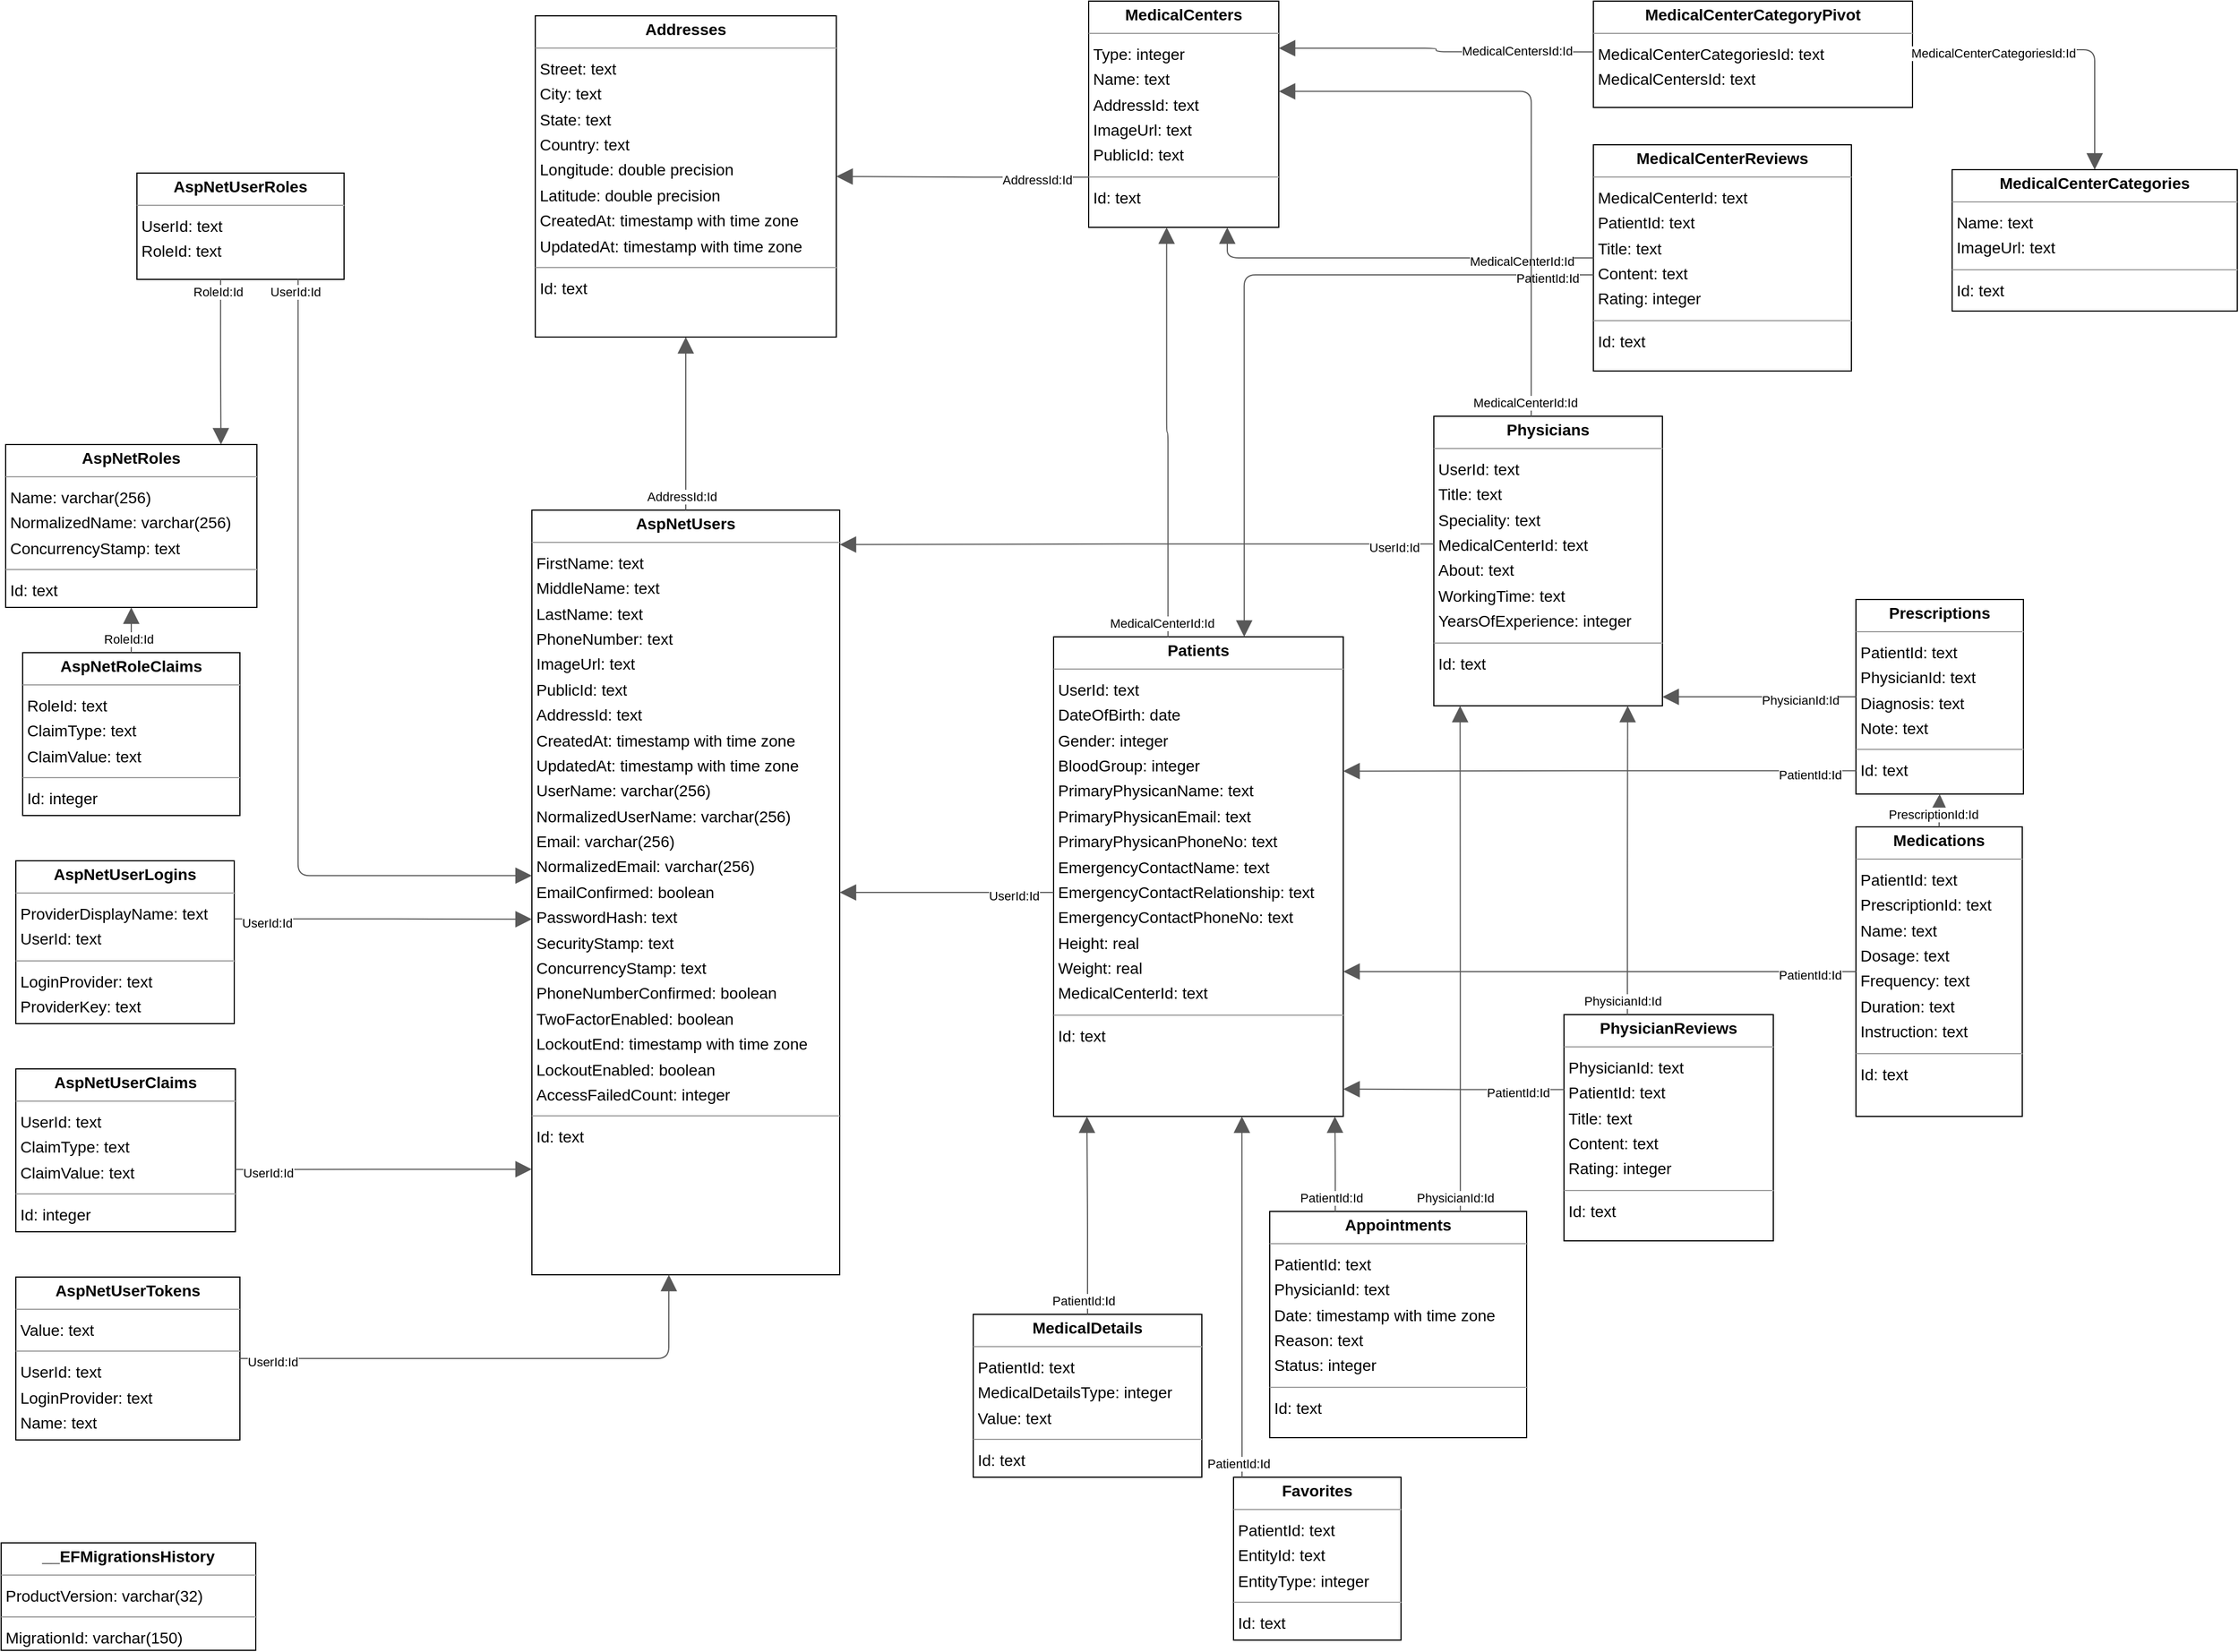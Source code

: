 <mxGraphModel dx="0" dy="0" grid="1" gridSize="10" guides="1" tooltips="1" connect="1" arrows="1" fold="1" page="0" pageScale="1" background="none" math="0" shadow="0">
  <root>
    <mxCell id="0" />
    <mxCell id="1" parent="0" />
    <mxCell id="node15" parent="1" vertex="1" value="&lt;p style=&quot;margin:0px;margin-top:4px;text-align:center;&quot;&gt;&lt;b&gt;Addresses&lt;/b&gt;&lt;/p&gt;&lt;hr size=&quot;1&quot;/&gt;&lt;p style=&quot;margin:0 0 0 4px;line-height:1.6;&quot;&gt; Street: text&lt;br/&gt; City: text&lt;br/&gt; State: text&lt;br/&gt; Country: text&lt;br/&gt; Longitude: double precision&lt;br/&gt; Latitude: double precision&lt;br/&gt; CreatedAt: timestamp with time zone&lt;br/&gt; UpdatedAt: timestamp with time zone&lt;/p&gt;&lt;hr size=&quot;1&quot;/&gt;&lt;p style=&quot;margin:0 0 0 4px;line-height:1.6;&quot;&gt; Id: text&lt;/p&gt;" style="verticalAlign=top;align=left;overflow=fill;fontSize=14;fontFamily=Helvetica;html=1;rounded=0;shadow=0;comic=0;labelBackgroundColor=none;strokeWidth=1;">
      <mxGeometry x="1074" y="-362" width="266" height="284" as="geometry" />
    </mxCell>
    <mxCell id="node14" parent="1" vertex="1" value="&lt;p style=&quot;margin:0px;margin-top:4px;text-align:center;&quot;&gt;&lt;b&gt;Appointments&lt;/b&gt;&lt;/p&gt;&lt;hr size=&quot;1&quot;/&gt;&lt;p style=&quot;margin:0 0 0 4px;line-height:1.6;&quot;&gt; PatientId: text&lt;br/&gt; PhysicianId: text&lt;br/&gt; Date: timestamp with time zone&lt;br/&gt; Reason: text&lt;br/&gt; Status: integer&lt;/p&gt;&lt;hr size=&quot;1&quot;/&gt;&lt;p style=&quot;margin:0 0 0 4px;line-height:1.6;&quot;&gt; Id: text&lt;/p&gt;" style="verticalAlign=top;align=left;overflow=fill;fontSize=14;fontFamily=Helvetica;html=1;rounded=0;shadow=0;comic=0;labelBackgroundColor=none;strokeWidth=1;">
      <mxGeometry x="1723" y="695" width="227" height="200" as="geometry" />
    </mxCell>
    <mxCell id="node5" parent="1" vertex="1" value="&lt;p style=&quot;margin:0px;margin-top:4px;text-align:center;&quot;&gt;&lt;b&gt;AspNetRoleClaims&lt;/b&gt;&lt;/p&gt;&lt;hr size=&quot;1&quot;/&gt;&lt;p style=&quot;margin:0 0 0 4px;line-height:1.6;&quot;&gt; RoleId: text&lt;br/&gt; ClaimType: text&lt;br/&gt; ClaimValue: text&lt;/p&gt;&lt;hr size=&quot;1&quot;/&gt;&lt;p style=&quot;margin:0 0 0 4px;line-height:1.6;&quot;&gt; Id: integer&lt;/p&gt;" style="verticalAlign=top;align=left;overflow=fill;fontSize=14;fontFamily=Helvetica;html=1;rounded=0;shadow=0;comic=0;labelBackgroundColor=none;strokeWidth=1;">
      <mxGeometry x="621" y="201" width="192" height="144" as="geometry" />
    </mxCell>
    <mxCell id="node11" parent="1" vertex="1" value="&lt;p style=&quot;margin:0px;margin-top:4px;text-align:center;&quot;&gt;&lt;b&gt;AspNetRoles&lt;/b&gt;&lt;/p&gt;&lt;hr size=&quot;1&quot;/&gt;&lt;p style=&quot;margin:0 0 0 4px;line-height:1.6;&quot;&gt; Name: varchar(256)&lt;br/&gt; NormalizedName: varchar(256)&lt;br/&gt; ConcurrencyStamp: text&lt;/p&gt;&lt;hr size=&quot;1&quot;/&gt;&lt;p style=&quot;margin:0 0 0 4px;line-height:1.6;&quot;&gt; Id: text&lt;/p&gt;" style="verticalAlign=top;align=left;overflow=fill;fontSize=14;fontFamily=Helvetica;html=1;rounded=0;shadow=0;comic=0;labelBackgroundColor=none;strokeWidth=1;">
      <mxGeometry x="606" y="17" width="222" height="144" as="geometry" />
    </mxCell>
    <mxCell id="node13" parent="1" vertex="1" value="&lt;p style=&quot;margin:0px;margin-top:4px;text-align:center;&quot;&gt;&lt;b&gt;AspNetUserClaims&lt;/b&gt;&lt;/p&gt;&lt;hr size=&quot;1&quot;/&gt;&lt;p style=&quot;margin:0 0 0 4px;line-height:1.6;&quot;&gt; UserId: text&lt;br/&gt; ClaimType: text&lt;br/&gt; ClaimValue: text&lt;/p&gt;&lt;hr size=&quot;1&quot;/&gt;&lt;p style=&quot;margin:0 0 0 4px;line-height:1.6;&quot;&gt; Id: integer&lt;/p&gt;" style="verticalAlign=top;align=left;overflow=fill;fontSize=14;fontFamily=Helvetica;html=1;rounded=0;shadow=0;comic=0;labelBackgroundColor=none;strokeWidth=1;">
      <mxGeometry x="615" y="569" width="194" height="144" as="geometry" />
    </mxCell>
    <mxCell id="node17" parent="1" vertex="1" value="&lt;p style=&quot;margin:0px;margin-top:4px;text-align:center;&quot;&gt;&lt;b&gt;AspNetUserLogins&lt;/b&gt;&lt;/p&gt;&lt;hr size=&quot;1&quot;/&gt;&lt;p style=&quot;margin:0 0 0 4px;line-height:1.6;&quot;&gt; ProviderDisplayName: text&lt;br/&gt; UserId: text&lt;/p&gt;&lt;hr size=&quot;1&quot;/&gt;&lt;p style=&quot;margin:0 0 0 4px;line-height:1.6;&quot;&gt; LoginProvider: text&lt;br/&gt; ProviderKey: text&lt;/p&gt;" style="verticalAlign=top;align=left;overflow=fill;fontSize=14;fontFamily=Helvetica;html=1;rounded=0;shadow=0;comic=0;labelBackgroundColor=none;strokeWidth=1;">
      <mxGeometry x="615" y="385" width="193" height="144" as="geometry" />
    </mxCell>
    <mxCell id="node2" parent="1" vertex="1" value="&lt;p style=&quot;margin:0px;margin-top:4px;text-align:center;&quot;&gt;&lt;b&gt;AspNetUserRoles&lt;/b&gt;&lt;/p&gt;&lt;hr size=&quot;1&quot;/&gt;&lt;p style=&quot;margin:0 0 0 4px;line-height:1.6;&quot;&gt; UserId: text&lt;br/&gt; RoleId: text&lt;/p&gt;" style="verticalAlign=top;align=left;overflow=fill;fontSize=14;fontFamily=Helvetica;html=1;rounded=0;shadow=0;comic=0;labelBackgroundColor=none;strokeWidth=1;">
      <mxGeometry x="722" y="-223" width="183" height="94" as="geometry" />
    </mxCell>
    <mxCell id="node0" parent="1" vertex="1" value="&lt;p style=&quot;margin:0px;margin-top:4px;text-align:center;&quot;&gt;&lt;b&gt;AspNetUserTokens&lt;/b&gt;&lt;/p&gt;&lt;hr size=&quot;1&quot;/&gt;&lt;p style=&quot;margin:0 0 0 4px;line-height:1.6;&quot;&gt; Value: text&lt;/p&gt;&lt;hr size=&quot;1&quot;/&gt;&lt;p style=&quot;margin:0 0 0 4px;line-height:1.6;&quot;&gt; UserId: text&lt;br/&gt; LoginProvider: text&lt;br/&gt; Name: text&lt;/p&gt;" style="verticalAlign=top;align=left;overflow=fill;fontSize=14;fontFamily=Helvetica;html=1;rounded=0;shadow=0;comic=0;labelBackgroundColor=none;strokeWidth=1;">
      <mxGeometry x="615" y="753" width="198" height="144" as="geometry" />
    </mxCell>
    <mxCell id="node12" parent="1" vertex="1" value="&lt;p style=&quot;margin:0px;margin-top:4px;text-align:center;&quot;&gt;&lt;b&gt;AspNetUsers&lt;/b&gt;&lt;/p&gt;&lt;hr size=&quot;1&quot;/&gt;&lt;p style=&quot;margin:0 0 0 4px;line-height:1.6;&quot;&gt; FirstName: text&lt;br/&gt; MiddleName: text&lt;br/&gt; LastName: text&lt;br/&gt; PhoneNumber: text&lt;br/&gt; ImageUrl: text&lt;br/&gt; PublicId: text&lt;br/&gt; AddressId: text&lt;br/&gt; CreatedAt: timestamp with time zone&lt;br/&gt; UpdatedAt: timestamp with time zone&lt;br/&gt; UserName: varchar(256)&lt;br/&gt; NormalizedUserName: varchar(256)&lt;br/&gt; Email: varchar(256)&lt;br/&gt; NormalizedEmail: varchar(256)&lt;br/&gt; EmailConfirmed: boolean&lt;br/&gt; PasswordHash: text&lt;br/&gt; SecurityStamp: text&lt;br/&gt; ConcurrencyStamp: text&lt;br/&gt; PhoneNumberConfirmed: boolean&lt;br/&gt; TwoFactorEnabled: boolean&lt;br/&gt; LockoutEnd: timestamp with time zone&lt;br/&gt; LockoutEnabled: boolean&lt;br/&gt; AccessFailedCount: integer&lt;/p&gt;&lt;hr size=&quot;1&quot;/&gt;&lt;p style=&quot;margin:0 0 0 4px;line-height:1.6;&quot;&gt; Id: text&lt;/p&gt;" style="verticalAlign=top;align=left;overflow=fill;fontSize=14;fontFamily=Helvetica;html=1;rounded=0;shadow=0;comic=0;labelBackgroundColor=none;strokeWidth=1;">
      <mxGeometry x="1071" y="75" width="272" height="676" as="geometry" />
    </mxCell>
    <mxCell id="node18" parent="1" vertex="1" value="&lt;p style=&quot;margin:0px;margin-top:4px;text-align:center;&quot;&gt;&lt;b&gt;Favorites&lt;/b&gt;&lt;/p&gt;&lt;hr size=&quot;1&quot;/&gt;&lt;p style=&quot;margin:0 0 0 4px;line-height:1.6;&quot;&gt; PatientId: text&lt;br/&gt; EntityId: text&lt;br/&gt; EntityType: integer&lt;/p&gt;&lt;hr size=&quot;1&quot;/&gt;&lt;p style=&quot;margin:0 0 0 4px;line-height:1.6;&quot;&gt; Id: text&lt;/p&gt;" style="verticalAlign=top;align=left;overflow=fill;fontSize=14;fontFamily=Helvetica;html=1;rounded=0;shadow=0;comic=0;labelBackgroundColor=none;strokeWidth=1;">
      <mxGeometry x="1691" y="930" width="148" height="144" as="geometry" />
    </mxCell>
    <mxCell id="node8" parent="1" vertex="1" value="&lt;p style=&quot;margin:0px;margin-top:4px;text-align:center;&quot;&gt;&lt;b&gt;MedicalCenterCategories&lt;/b&gt;&lt;/p&gt;&lt;hr size=&quot;1&quot;/&gt;&lt;p style=&quot;margin:0 0 0 4px;line-height:1.6;&quot;&gt; Name: text&lt;br/&gt; ImageUrl: text&lt;/p&gt;&lt;hr size=&quot;1&quot;/&gt;&lt;p style=&quot;margin:0 0 0 4px;line-height:1.6;&quot;&gt; Id: text&lt;/p&gt;" style="verticalAlign=top;align=left;overflow=fill;fontSize=14;fontFamily=Helvetica;html=1;rounded=0;shadow=0;comic=0;labelBackgroundColor=none;strokeWidth=1;">
      <mxGeometry x="2326" y="-226" width="252" height="125" as="geometry" />
    </mxCell>
    <mxCell id="node9" parent="1" vertex="1" value="&lt;p style=&quot;margin:0px;margin-top:4px;text-align:center;&quot;&gt;&lt;b&gt;MedicalCenterCategoryPivot&lt;/b&gt;&lt;/p&gt;&lt;hr size=&quot;1&quot;/&gt;&lt;p style=&quot;margin:0 0 0 4px;line-height:1.6;&quot;&gt; MedicalCenterCategoriesId: text&lt;br/&gt; MedicalCentersId: text&lt;/p&gt;" style="verticalAlign=top;align=left;overflow=fill;fontSize=14;fontFamily=Helvetica;html=1;rounded=0;shadow=0;comic=0;labelBackgroundColor=none;strokeWidth=1;">
      <mxGeometry x="2009" y="-375" width="282" height="94" as="geometry" />
    </mxCell>
    <mxCell id="node16" parent="1" vertex="1" value="&lt;p style=&quot;margin:0px;margin-top:4px;text-align:center;&quot;&gt;&lt;b&gt;MedicalCenterReviews&lt;/b&gt;&lt;/p&gt;&lt;hr size=&quot;1&quot;/&gt;&lt;p style=&quot;margin:0 0 0 4px;line-height:1.6;&quot;&gt; MedicalCenterId: text&lt;br/&gt; PatientId: text&lt;br/&gt; Title: text&lt;br/&gt; Content: text&lt;br/&gt; Rating: integer&lt;/p&gt;&lt;hr size=&quot;1&quot;/&gt;&lt;p style=&quot;margin:0 0 0 4px;line-height:1.6;&quot;&gt; Id: text&lt;/p&gt;" style="verticalAlign=top;align=left;overflow=fill;fontSize=14;fontFamily=Helvetica;html=1;rounded=0;shadow=0;comic=0;labelBackgroundColor=none;strokeWidth=1;">
      <mxGeometry x="2009" y="-248" width="228" height="200" as="geometry" />
    </mxCell>
    <mxCell id="node6" parent="1" vertex="1" value="&lt;p style=&quot;margin:0px;margin-top:4px;text-align:center;&quot;&gt;&lt;b&gt;MedicalCenters&lt;/b&gt;&lt;/p&gt;&lt;hr size=&quot;1&quot;/&gt;&lt;p style=&quot;margin:0 0 0 4px;line-height:1.6;&quot;&gt; Type: integer&lt;br/&gt; Name: text&lt;br/&gt; AddressId: text&lt;br/&gt; ImageUrl: text&lt;br/&gt; PublicId: text&lt;/p&gt;&lt;hr size=&quot;1&quot;/&gt;&lt;p style=&quot;margin:0 0 0 4px;line-height:1.6;&quot;&gt; Id: text&lt;/p&gt;" style="verticalAlign=top;align=left;overflow=fill;fontSize=14;fontFamily=Helvetica;html=1;rounded=0;shadow=0;comic=0;labelBackgroundColor=none;strokeWidth=1;">
      <mxGeometry x="1563" y="-375" width="168" height="200" as="geometry" />
    </mxCell>
    <mxCell id="node4" parent="1" vertex="1" value="&lt;p style=&quot;margin:0px;margin-top:4px;text-align:center;&quot;&gt;&lt;b&gt;MedicalDetails&lt;/b&gt;&lt;/p&gt;&lt;hr size=&quot;1&quot;/&gt;&lt;p style=&quot;margin:0 0 0 4px;line-height:1.6;&quot;&gt; PatientId: text&lt;br/&gt; MedicalDetailsType: integer&lt;br/&gt; Value: text&lt;/p&gt;&lt;hr size=&quot;1&quot;/&gt;&lt;p style=&quot;margin:0 0 0 4px;line-height:1.6;&quot;&gt; Id: text&lt;/p&gt;" style="verticalAlign=top;align=left;overflow=fill;fontSize=14;fontFamily=Helvetica;html=1;rounded=0;shadow=0;comic=0;labelBackgroundColor=none;strokeWidth=1;">
      <mxGeometry x="1461" y="786" width="202" height="144" as="geometry" />
    </mxCell>
    <mxCell id="node7" parent="1" vertex="1" value="&lt;p style=&quot;margin:0px;margin-top:4px;text-align:center;&quot;&gt;&lt;b&gt;Medications&lt;/b&gt;&lt;/p&gt;&lt;hr size=&quot;1&quot;/&gt;&lt;p style=&quot;margin:0 0 0 4px;line-height:1.6;&quot;&gt; PatientId: text&lt;br/&gt; PrescriptionId: text&lt;br/&gt; Name: text&lt;br/&gt; Dosage: text&lt;br/&gt; Frequency: text&lt;br/&gt; Duration: text&lt;br/&gt; Instruction: text&lt;/p&gt;&lt;hr size=&quot;1&quot;/&gt;&lt;p style=&quot;margin:0 0 0 4px;line-height:1.6;&quot;&gt; Id: text&lt;/p&gt;" style="verticalAlign=top;align=left;overflow=fill;fontSize=14;fontFamily=Helvetica;html=1;rounded=0;shadow=0;comic=0;labelBackgroundColor=none;strokeWidth=1;">
      <mxGeometry x="2241" y="355" width="147" height="256" as="geometry" />
    </mxCell>
    <mxCell id="node19" parent="1" vertex="1" value="&lt;p style=&quot;margin:0px;margin-top:4px;text-align:center;&quot;&gt;&lt;b&gt;Patients&lt;/b&gt;&lt;/p&gt;&lt;hr size=&quot;1&quot;/&gt;&lt;p style=&quot;margin:0 0 0 4px;line-height:1.6;&quot;&gt; UserId: text&lt;br/&gt; DateOfBirth: date&lt;br/&gt; Gender: integer&lt;br/&gt; BloodGroup: integer&lt;br/&gt; PrimaryPhysicanName: text&lt;br/&gt; PrimaryPhysicanEmail: text&lt;br/&gt; PrimaryPhysicanPhoneNo: text&lt;br/&gt; EmergencyContactName: text&lt;br/&gt; EmergencyContactRelationship: text&lt;br/&gt; EmergencyContactPhoneNo: text&lt;br/&gt; Height: real&lt;br/&gt; Weight: real&lt;br/&gt; MedicalCenterId: text&lt;/p&gt;&lt;hr size=&quot;1&quot;/&gt;&lt;p style=&quot;margin:0 0 0 4px;line-height:1.6;&quot;&gt; Id: text&lt;/p&gt;" style="verticalAlign=top;align=left;overflow=fill;fontSize=14;fontFamily=Helvetica;html=1;rounded=0;shadow=0;comic=0;labelBackgroundColor=none;strokeWidth=1;">
      <mxGeometry x="1532" y="187" width="256" height="424" as="geometry" />
    </mxCell>
    <mxCell id="node10" parent="1" vertex="1" value="&lt;p style=&quot;margin:0px;margin-top:4px;text-align:center;&quot;&gt;&lt;b&gt;PhysicianReviews&lt;/b&gt;&lt;/p&gt;&lt;hr size=&quot;1&quot;/&gt;&lt;p style=&quot;margin:0 0 0 4px;line-height:1.6;&quot;&gt; PhysicianId: text&lt;br/&gt; PatientId: text&lt;br/&gt; Title: text&lt;br/&gt; Content: text&lt;br/&gt; Rating: integer&lt;/p&gt;&lt;hr size=&quot;1&quot;/&gt;&lt;p style=&quot;margin:0 0 0 4px;line-height:1.6;&quot;&gt; Id: text&lt;/p&gt;" style="verticalAlign=top;align=left;overflow=fill;fontSize=14;fontFamily=Helvetica;html=1;rounded=0;shadow=0;comic=0;labelBackgroundColor=none;strokeWidth=1;">
      <mxGeometry x="1983" y="521" width="185" height="200" as="geometry" />
    </mxCell>
    <mxCell id="node1" parent="1" vertex="1" value="&lt;p style=&quot;margin:0px;margin-top:4px;text-align:center;&quot;&gt;&lt;b&gt;Physicians&lt;/b&gt;&lt;/p&gt;&lt;hr size=&quot;1&quot;/&gt;&lt;p style=&quot;margin:0 0 0 4px;line-height:1.6;&quot;&gt; UserId: text&lt;br/&gt; Title: text&lt;br/&gt; Speciality: text&lt;br/&gt; MedicalCenterId: text&lt;br/&gt; About: text&lt;br/&gt; WorkingTime: text&lt;br/&gt; YearsOfExperience: integer&lt;/p&gt;&lt;hr size=&quot;1&quot;/&gt;&lt;p style=&quot;margin:0 0 0 4px;line-height:1.6;&quot;&gt; Id: text&lt;/p&gt;" style="verticalAlign=top;align=left;overflow=fill;fontSize=14;fontFamily=Helvetica;html=1;rounded=0;shadow=0;comic=0;labelBackgroundColor=none;strokeWidth=1;">
      <mxGeometry x="1868" y="-8" width="202" height="256" as="geometry" />
    </mxCell>
    <mxCell id="node20" parent="1" vertex="1" value="&lt;p style=&quot;margin:0px;margin-top:4px;text-align:center;&quot;&gt;&lt;b&gt;Prescriptions&lt;/b&gt;&lt;/p&gt;&lt;hr size=&quot;1&quot;/&gt;&lt;p style=&quot;margin:0 0 0 4px;line-height:1.6;&quot;&gt; PatientId: text&lt;br/&gt; PhysicianId: text&lt;br/&gt; Diagnosis: text&lt;br/&gt; Note: text&lt;/p&gt;&lt;hr size=&quot;1&quot;/&gt;&lt;p style=&quot;margin:0 0 0 4px;line-height:1.6;&quot;&gt; Id: text&lt;/p&gt;" style="verticalAlign=top;align=left;overflow=fill;fontSize=14;fontFamily=Helvetica;html=1;rounded=0;shadow=0;comic=0;labelBackgroundColor=none;strokeWidth=1;">
      <mxGeometry x="2241" y="154" width="148" height="172" as="geometry" />
    </mxCell>
    <mxCell id="node3" parent="1" vertex="1" value="&lt;p style=&quot;margin:0px;margin-top:4px;text-align:center;&quot;&gt;&lt;b&gt;__EFMigrationsHistory&lt;/b&gt;&lt;/p&gt;&lt;hr size=&quot;1&quot;/&gt;&lt;p style=&quot;margin:0 0 0 4px;line-height:1.6;&quot;&gt; ProductVersion: varchar(32)&lt;/p&gt;&lt;hr size=&quot;1&quot;/&gt;&lt;p style=&quot;margin:0 0 0 4px;line-height:1.6;&quot;&gt; MigrationId: varchar(150)&lt;/p&gt;" style="verticalAlign=top;align=left;overflow=fill;fontSize=14;fontFamily=Helvetica;html=1;rounded=0;shadow=0;comic=0;labelBackgroundColor=none;strokeWidth=1;">
      <mxGeometry x="602" y="988" width="225" height="95" as="geometry" />
    </mxCell>
    <mxCell id="edge24" edge="1" value="" parent="1" source="node14" target="node19" style="html=1;rounded=1;edgeStyle=orthogonalEdgeStyle;dashed=0;startArrow=none;endArrow=block;endSize=12;strokeColor=#595959;exitX=0.255;exitY=0.000;exitDx=0;exitDy=0;entryX=0.971;entryY=1.000;entryDx=0;entryDy=0;">
      <mxGeometry width="50" height="50" relative="1" as="geometry">
        <Array as="points" />
      </mxGeometry>
    </mxCell>
    <mxCell id="label146" parent="edge24" vertex="1" connectable="0" value="PatientId:Id" style="edgeLabel;resizable=0;html=1;align=left;verticalAlign=top;strokeColor=default;">
      <mxGeometry x="1748" y="670" as="geometry" />
    </mxCell>
    <mxCell id="edge17" edge="1" value="" parent="1" source="node14" target="node1" style="html=1;rounded=1;edgeStyle=orthogonalEdgeStyle;dashed=0;startArrow=none;endArrow=block;endSize=12;strokeColor=#595959;exitX=0.742;exitY=0.000;exitDx=0;exitDy=0;entryX=0.115;entryY=1.000;entryDx=0;entryDy=0;">
      <mxGeometry width="50" height="50" relative="1" as="geometry">
        <Array as="points" />
      </mxGeometry>
    </mxCell>
    <mxCell id="label104" parent="edge17" vertex="1" connectable="0" value="PhysicianId:Id" style="edgeLabel;resizable=0;html=1;align=left;verticalAlign=top;strokeColor=default;">
      <mxGeometry x="1851" y="670" as="geometry" />
    </mxCell>
    <mxCell id="edge0" edge="1" value="" parent="1" source="node5" target="node11" style="html=1;rounded=1;edgeStyle=orthogonalEdgeStyle;dashed=0;startArrow=none;endArrow=block;endSize=12;strokeColor=#595959;exitX=0.500;exitY=0.000;exitDx=0;exitDy=0;entryX=0.500;entryY=1.000;entryDx=0;entryDy=0;">
      <mxGeometry width="50" height="50" relative="1" as="geometry">
        <Array as="points" />
      </mxGeometry>
    </mxCell>
    <mxCell id="label2" parent="edge0" vertex="1" connectable="0" value="RoleId:Id" style="edgeLabel;resizable=0;html=1;align=left;verticalAlign=top;strokeColor=default;">
      <mxGeometry x="691" y="176" as="geometry" />
    </mxCell>
    <mxCell id="edge18" edge="1" value="" parent="1" source="node13" target="node12" style="html=1;rounded=1;edgeStyle=orthogonalEdgeStyle;dashed=0;startArrow=none;endArrow=block;endSize=12;strokeColor=#595959;exitX=1.000;exitY=0.617;exitDx=0;exitDy=0;entryX=0.000;entryY=0.862;entryDx=0;entryDy=0;">
      <mxGeometry width="50" height="50" relative="1" as="geometry">
        <Array as="points" />
      </mxGeometry>
    </mxCell>
    <mxCell id="label110" parent="edge18" vertex="1" connectable="0" value="UserId:Id" style="edgeLabel;resizable=0;html=1;align=left;verticalAlign=top;strokeColor=default;">
      <mxGeometry x="814" y="648" as="geometry" />
    </mxCell>
    <mxCell id="edge22" edge="1" value="" parent="1" source="node17" target="node12" style="html=1;rounded=1;edgeStyle=orthogonalEdgeStyle;dashed=0;startArrow=none;endArrow=block;endSize=12;strokeColor=#595959;exitX=1.000;exitY=0.357;exitDx=0;exitDy=0;entryX=0.000;entryY=0.535;entryDx=0;entryDy=0;">
      <mxGeometry width="50" height="50" relative="1" as="geometry">
        <Array as="points" />
      </mxGeometry>
    </mxCell>
    <mxCell id="label134" parent="edge22" vertex="1" connectable="0" value="UserId:Id" style="edgeLabel;resizable=0;html=1;align=left;verticalAlign=top;strokeColor=default;">
      <mxGeometry x="813" y="427" as="geometry" />
    </mxCell>
    <mxCell id="edge3" edge="1" value="" parent="1" source="node2" target="node11" style="html=1;rounded=1;edgeStyle=orthogonalEdgeStyle;dashed=0;startArrow=none;endArrow=block;endSize=12;strokeColor=#595959;exitX=0.404;exitY=1.000;exitDx=0;exitDy=0;entryX=0.857;entryY=0.000;entryDx=0;entryDy=0;">
      <mxGeometry width="50" height="50" relative="1" as="geometry">
        <Array as="points" />
      </mxGeometry>
    </mxCell>
    <mxCell id="label20" parent="edge3" vertex="1" connectable="0" value="RoleId:Id" style="edgeLabel;resizable=0;html=1;align=left;verticalAlign=top;strokeColor=default;">
      <mxGeometry x="770" y="-131" as="geometry" />
    </mxCell>
    <mxCell id="edge9" edge="1" value="" parent="1" source="node2" target="node12" style="html=1;rounded=1;edgeStyle=orthogonalEdgeStyle;dashed=0;startArrow=none;endArrow=block;endSize=12;strokeColor=#595959;exitX=0.778;exitY=1.000;exitDx=0;exitDy=0;entryX=0.000;entryY=0.478;entryDx=0;entryDy=0;">
      <mxGeometry width="50" height="50" relative="1" as="geometry">
        <Array as="points">
          <mxPoint x="865" y="398" />
        </Array>
      </mxGeometry>
    </mxCell>
    <mxCell id="label56" parent="edge9" vertex="1" connectable="0" value="UserId:Id" style="edgeLabel;resizable=0;html=1;align=left;verticalAlign=top;strokeColor=default;">
      <mxGeometry x="838" y="-131" as="geometry" />
    </mxCell>
    <mxCell id="edge10" edge="1" value="" parent="1" source="node0" target="node12" style="html=1;rounded=1;edgeStyle=orthogonalEdgeStyle;dashed=0;startArrow=none;endArrow=block;endSize=12;strokeColor=#595959;exitX=1.000;exitY=0.500;exitDx=0;exitDy=0;entryX=0.445;entryY=1.000;entryDx=0;entryDy=0;">
      <mxGeometry width="50" height="50" relative="1" as="geometry">
        <Array as="points">
          <mxPoint x="1192" y="825" />
        </Array>
      </mxGeometry>
    </mxCell>
    <mxCell id="label62" parent="edge10" vertex="1" connectable="0" value="UserId:Id" style="edgeLabel;resizable=0;html=1;align=left;verticalAlign=top;strokeColor=default;">
      <mxGeometry x="818" y="815" as="geometry" />
    </mxCell>
    <mxCell id="edge15" edge="1" value="" parent="1" source="node12" target="node15" style="html=1;rounded=1;edgeStyle=orthogonalEdgeStyle;dashed=0;startArrow=none;endArrow=block;endSize=12;strokeColor=#595959;exitX=0.500;exitY=0.000;exitDx=0;exitDy=0;entryX=0.500;entryY=1.000;entryDx=0;entryDy=0;">
      <mxGeometry width="50" height="50" relative="1" as="geometry">
        <Array as="points" />
      </mxGeometry>
    </mxCell>
    <mxCell id="label92" parent="edge15" vertex="1" connectable="0" value="AddressId:Id" style="edgeLabel;resizable=0;html=1;align=left;verticalAlign=top;strokeColor=default;">
      <mxGeometry x="1171" y="50" as="geometry" />
    </mxCell>
    <mxCell id="edge19" edge="1" value="" parent="1" source="node18" target="node19" style="html=1;rounded=1;edgeStyle=orthogonalEdgeStyle;dashed=0;startArrow=none;endArrow=block;endSize=12;strokeColor=#595959;exitX=0.051;exitY=0.000;exitDx=0;exitDy=0;entryX=0.650;entryY=1.000;entryDx=0;entryDy=0;">
      <mxGeometry width="50" height="50" relative="1" as="geometry">
        <Array as="points" />
      </mxGeometry>
    </mxCell>
    <mxCell id="label116" parent="edge19" vertex="1" connectable="0" value="PatientId:Id" style="edgeLabel;resizable=0;html=1;align=left;verticalAlign=top;strokeColor=default;">
      <mxGeometry x="1666" y="905" as="geometry" />
    </mxCell>
    <mxCell id="edge4" edge="1" value="" parent="1" source="node9" target="node8" style="html=1;rounded=1;edgeStyle=orthogonalEdgeStyle;dashed=0;startArrow=none;endArrow=block;endSize=12;strokeColor=#595959;exitX=1.000;exitY=0.500;exitDx=0;exitDy=0;entryX=0.500;entryY=0.000;entryDx=0;entryDy=0;">
      <mxGeometry width="50" height="50" relative="1" as="geometry">
        <Array as="points">
          <mxPoint x="2452" y="-332" />
        </Array>
      </mxGeometry>
    </mxCell>
    <mxCell id="label26" parent="edge4" vertex="1" connectable="0" value="MedicalCenterCategoriesId:Id" style="edgeLabel;resizable=0;html=1;align=left;verticalAlign=top;strokeColor=default;">
      <mxGeometry x="2288" y="-342" as="geometry" />
    </mxCell>
    <mxCell id="edge21" edge="1" value="" parent="1" source="node9" target="node6" style="html=1;rounded=1;edgeStyle=orthogonalEdgeStyle;dashed=0;startArrow=none;endArrow=block;endSize=12;strokeColor=#595959;exitX=0.000;exitY=0.477;exitDx=0;exitDy=0;entryX=1.000;entryY=0.208;entryDx=0;entryDy=0;">
      <mxGeometry width="50" height="50" relative="1" as="geometry">
        <Array as="points" />
      </mxGeometry>
    </mxCell>
    <mxCell id="label128" parent="edge21" vertex="1" connectable="0" value="MedicalCentersId:Id" style="edgeLabel;resizable=0;html=1;align=left;verticalAlign=top;strokeColor=default;">
      <mxGeometry x="1891" y="-344" as="geometry" />
    </mxCell>
    <mxCell id="edge6" edge="1" value="" parent="1" source="node16" target="node6" style="html=1;rounded=1;edgeStyle=orthogonalEdgeStyle;dashed=0;startArrow=none;endArrow=block;endSize=12;strokeColor=#595959;exitX=0.000;exitY=0.500;exitDx=0;exitDy=0;entryX=0.729;entryY=1.000;entryDx=0;entryDy=0;">
      <mxGeometry width="50" height="50" relative="1" as="geometry">
        <Array as="points">
          <mxPoint x="1685" y="-148" />
        </Array>
      </mxGeometry>
    </mxCell>
    <mxCell id="label38" parent="edge6" vertex="1" connectable="0" value="MedicalCenterId:Id" style="edgeLabel;resizable=0;html=1;align=left;verticalAlign=top;strokeColor=default;">
      <mxGeometry x="1898" y="-158" as="geometry" />
    </mxCell>
    <mxCell id="edge25" edge="1" value="" parent="1" source="node16" target="node19" style="html=1;rounded=1;edgeStyle=orthogonalEdgeStyle;dashed=0;startArrow=none;endArrow=block;endSize=12;strokeColor=#595959;exitX=0.000;exitY=0.575;exitDx=0;exitDy=0;entryX=0.658;entryY=0.000;entryDx=0;entryDy=0;">
      <mxGeometry width="50" height="50" relative="1" as="geometry">
        <Array as="points">
          <mxPoint x="1700" y="-133" />
        </Array>
      </mxGeometry>
    </mxCell>
    <mxCell id="label152" parent="edge25" vertex="1" connectable="0" value="PatientId:Id" style="edgeLabel;resizable=0;html=1;align=left;verticalAlign=top;strokeColor=default;">
      <mxGeometry x="1939" y="-143" as="geometry" />
    </mxCell>
    <mxCell id="edge20" edge="1" value="" parent="1" source="node6" target="node15" style="html=1;rounded=1;edgeStyle=orthogonalEdgeStyle;dashed=0;startArrow=none;endArrow=block;endSize=12;strokeColor=#595959;exitX=0.000;exitY=0.778;exitDx=0;exitDy=0;entryX=1.000;entryY=0.500;entryDx=0;entryDy=0;">
      <mxGeometry width="50" height="50" relative="1" as="geometry">
        <Array as="points" />
      </mxGeometry>
    </mxCell>
    <mxCell id="label122" parent="edge20" vertex="1" connectable="0" value="AddressId:Id" style="edgeLabel;resizable=0;html=1;align=left;verticalAlign=top;strokeColor=default;">
      <mxGeometry x="1485" y="-230" as="geometry" />
    </mxCell>
    <mxCell id="edge2" edge="1" value="" parent="1" source="node4" target="node19" style="html=1;rounded=1;edgeStyle=orthogonalEdgeStyle;dashed=0;startArrow=none;endArrow=block;endSize=12;strokeColor=#595959;exitX=0.500;exitY=0.000;exitDx=0;exitDy=0;entryX=0.115;entryY=1.000;entryDx=0;entryDy=0;">
      <mxGeometry width="50" height="50" relative="1" as="geometry">
        <Array as="points" />
      </mxGeometry>
    </mxCell>
    <mxCell id="label14" parent="edge2" vertex="1" connectable="0" value="PatientId:Id" style="edgeLabel;resizable=0;html=1;align=left;verticalAlign=top;strokeColor=default;">
      <mxGeometry x="1529" y="761" as="geometry" />
    </mxCell>
    <mxCell id="edge7" edge="1" value="" parent="1" source="node7" target="node19" style="html=1;rounded=1;edgeStyle=orthogonalEdgeStyle;dashed=0;startArrow=none;endArrow=block;endSize=12;strokeColor=#595959;exitX=0.000;exitY=0.500;exitDx=0;exitDy=0;entryX=1.000;entryY=0.698;entryDx=0;entryDy=0;">
      <mxGeometry width="50" height="50" relative="1" as="geometry">
        <Array as="points" />
      </mxGeometry>
    </mxCell>
    <mxCell id="label44" parent="edge7" vertex="1" connectable="0" value="PatientId:Id" style="edgeLabel;resizable=0;html=1;align=left;verticalAlign=top;strokeColor=default;">
      <mxGeometry x="2171" y="473" as="geometry" />
    </mxCell>
    <mxCell id="edge8" edge="1" value="" parent="1" source="node7" target="node20" style="html=1;rounded=1;edgeStyle=orthogonalEdgeStyle;dashed=0;startArrow=none;endArrow=block;endSize=12;strokeColor=#595959;exitX=0.500;exitY=0.000;exitDx=0;exitDy=0;entryX=0.500;entryY=1.000;entryDx=0;entryDy=0;">
      <mxGeometry width="50" height="50" relative="1" as="geometry">
        <Array as="points" />
      </mxGeometry>
    </mxCell>
    <mxCell id="label50" parent="edge8" vertex="1" connectable="0" value="PrescriptionId:Id" style="edgeLabel;resizable=0;html=1;align=left;verticalAlign=top;strokeColor=default;">
      <mxGeometry x="2268" y="331" as="geometry" />
    </mxCell>
    <mxCell id="edge1" edge="1" value="" parent="1" source="node19" target="node12" style="html=1;rounded=1;edgeStyle=orthogonalEdgeStyle;dashed=0;startArrow=none;endArrow=block;endSize=12;strokeColor=#595959;exitX=0.000;exitY=0.533;exitDx=0;exitDy=0;entryX=1.000;entryY=0.500;entryDx=0;entryDy=0;">
      <mxGeometry width="50" height="50" relative="1" as="geometry">
        <Array as="points" />
      </mxGeometry>
    </mxCell>
    <mxCell id="label8" parent="edge1" vertex="1" connectable="0" value="UserId:Id" style="edgeLabel;resizable=0;html=1;align=left;verticalAlign=top;strokeColor=default;">
      <mxGeometry x="1473" y="403" as="geometry" />
    </mxCell>
    <mxCell id="edge23" edge="1" value="" parent="1" source="node19" target="node6" style="html=1;rounded=1;edgeStyle=orthogonalEdgeStyle;dashed=0;startArrow=none;endArrow=block;endSize=12;strokeColor=#595959;exitX=0.395;exitY=0.000;exitDx=0;exitDy=0;entryX=0.410;entryY=1.000;entryDx=0;entryDy=0;">
      <mxGeometry width="50" height="50" relative="1" as="geometry">
        <Array as="points">
          <mxPoint x="1633" y="6" />
          <mxPoint x="1632" y="6" />
        </Array>
      </mxGeometry>
    </mxCell>
    <mxCell id="label140" parent="edge23" vertex="1" connectable="0" value="MedicalCenterId:Id" style="edgeLabel;resizable=0;html=1;align=left;verticalAlign=top;strokeColor=default;">
      <mxGeometry x="1580" y="162" as="geometry" />
    </mxCell>
    <mxCell id="edge13" edge="1" value="" parent="1" source="node10" target="node19" style="html=1;rounded=1;edgeStyle=orthogonalEdgeStyle;dashed=0;startArrow=none;endArrow=block;endSize=12;strokeColor=#595959;exitX=0.000;exitY=0.331;exitDx=0;exitDy=0;entryX=1.000;entryY=0.943;entryDx=0;entryDy=0;">
      <mxGeometry width="50" height="50" relative="1" as="geometry">
        <Array as="points" />
      </mxGeometry>
    </mxCell>
    <mxCell id="label80" parent="edge13" vertex="1" connectable="0" value="PatientId:Id" style="edgeLabel;resizable=0;html=1;align=left;verticalAlign=top;strokeColor=default;">
      <mxGeometry x="1913" y="577" as="geometry" />
    </mxCell>
    <mxCell id="edge5" edge="1" value="" parent="1" source="node10" target="node1" style="html=1;rounded=1;edgeStyle=orthogonalEdgeStyle;dashed=0;startArrow=none;endArrow=block;endSize=12;strokeColor=#595959;exitX=0.303;exitY=0.000;exitDx=0;exitDy=0;entryX=0.848;entryY=1.000;entryDx=0;entryDy=0;">
      <mxGeometry width="50" height="50" relative="1" as="geometry">
        <Array as="points" />
      </mxGeometry>
    </mxCell>
    <mxCell id="label32" parent="edge5" vertex="1" connectable="0" value="PhysicianId:Id" style="edgeLabel;resizable=0;html=1;align=left;verticalAlign=top;strokeColor=default;">
      <mxGeometry x="1999" y="496" as="geometry" />
    </mxCell>
    <mxCell id="edge14" edge="1" value="" parent="1" source="node1" target="node12" style="html=1;rounded=1;edgeStyle=orthogonalEdgeStyle;dashed=0;startArrow=none;endArrow=block;endSize=12;strokeColor=#595959;exitX=0.000;exitY=0.441;exitDx=0;exitDy=0;entryX=1.000;entryY=0.045;entryDx=0;entryDy=0;">
      <mxGeometry width="50" height="50" relative="1" as="geometry">
        <Array as="points" />
      </mxGeometry>
    </mxCell>
    <mxCell id="label86" parent="edge14" vertex="1" connectable="0" value="UserId:Id" style="edgeLabel;resizable=0;html=1;align=left;verticalAlign=top;strokeColor=default;">
      <mxGeometry x="1809" y="95" as="geometry" />
    </mxCell>
    <mxCell id="edge11" edge="1" value="" parent="1" source="node1" target="node6" style="html=1;rounded=1;edgeStyle=orthogonalEdgeStyle;dashed=0;startArrow=none;endArrow=block;endSize=12;strokeColor=#595959;exitX=0.426;exitY=0.000;exitDx=0;exitDy=0;entryX=1.004;entryY=0.398;entryDx=0;entryDy=0;">
      <mxGeometry width="50" height="50" relative="1" as="geometry">
        <Array as="points">
          <mxPoint x="1954" y="-296" />
        </Array>
      </mxGeometry>
    </mxCell>
    <mxCell id="label68" parent="edge11" vertex="1" connectable="0" value="MedicalCenterId:Id" style="edgeLabel;resizable=0;html=1;align=left;verticalAlign=top;strokeColor=default;">
      <mxGeometry x="1901" y="-33" as="geometry" />
    </mxCell>
    <mxCell id="edge12" edge="1" value="" parent="1" source="node20" target="node19" style="html=1;rounded=1;edgeStyle=orthogonalEdgeStyle;dashed=0;startArrow=none;endArrow=block;endSize=12;strokeColor=#595959;exitX=0.000;exitY=0.880;exitDx=0;exitDy=0;entryX=1.000;entryY=0.280;entryDx=0;entryDy=0;">
      <mxGeometry width="50" height="50" relative="1" as="geometry">
        <Array as="points" />
      </mxGeometry>
    </mxCell>
    <mxCell id="label74" parent="edge12" vertex="1" connectable="0" value="PatientId:Id" style="edgeLabel;resizable=0;html=1;align=left;verticalAlign=top;strokeColor=default;">
      <mxGeometry x="2171" y="296" as="geometry" />
    </mxCell>
    <mxCell id="edge16" edge="1" value="" parent="1" source="node20" target="node1" style="html=1;rounded=1;edgeStyle=orthogonalEdgeStyle;dashed=0;startArrow=none;endArrow=block;endSize=12;strokeColor=#595959;exitX=0.000;exitY=0.500;exitDx=0;exitDy=0;entryX=1.000;entryY=0.969;entryDx=0;entryDy=0;">
      <mxGeometry width="50" height="50" relative="1" as="geometry">
        <Array as="points" />
      </mxGeometry>
    </mxCell>
    <mxCell id="label98" parent="edge16" vertex="1" connectable="0" value="PhysicianId:Id" style="edgeLabel;resizable=0;html=1;align=left;verticalAlign=top;strokeColor=default;">
      <mxGeometry x="2156" y="230" as="geometry" />
    </mxCell>
  </root>
</mxGraphModel>